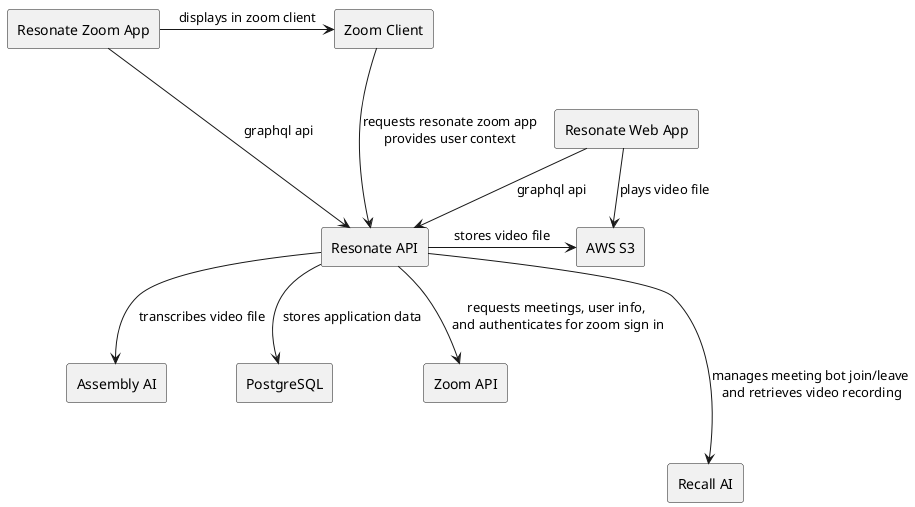 @startuml DomainModel

rectangle "Resonate Zoom App" as zoomApp
rectangle "Resonate Web App" as webApp
rectangle "Resonate API" as api

rectangle "AWS S3" as s3
rectangle "Assembly AI" as assembly
rectangle "PostgreSQL" as postgres
rectangle "Zoom Client" as zoom
rectangle "Zoom API" as zoomAPI
rectangle "Recall AI" as recall

zoomApp ---> api: graphql api
zoomApp -> zoom: displays in zoom client
webApp --> api: graphql api
webApp -> s3: plays video file
api -> s3: stores video file
api --> assembly: transcribes video file
api --> postgres: stores application data

zoom ---> api: requests resonate zoom app\nprovides user context
api --> zoomAPI: requests meetings, user info,\n and authenticates for zoom sign in

api ---> recall: manages meeting bot join/leave\n and retrieves video recording


@enduml